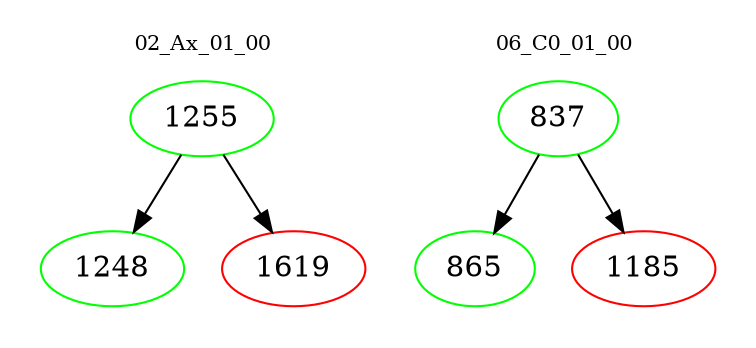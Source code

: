 digraph{
subgraph cluster_0 {
color = white
label = "02_Ax_01_00";
fontsize=10;
T0_1255 [label="1255", color="green"]
T0_1255 -> T0_1248 [color="black"]
T0_1248 [label="1248", color="green"]
T0_1255 -> T0_1619 [color="black"]
T0_1619 [label="1619", color="red"]
}
subgraph cluster_1 {
color = white
label = "06_C0_01_00";
fontsize=10;
T1_837 [label="837", color="green"]
T1_837 -> T1_865 [color="black"]
T1_865 [label="865", color="green"]
T1_837 -> T1_1185 [color="black"]
T1_1185 [label="1185", color="red"]
}
}
